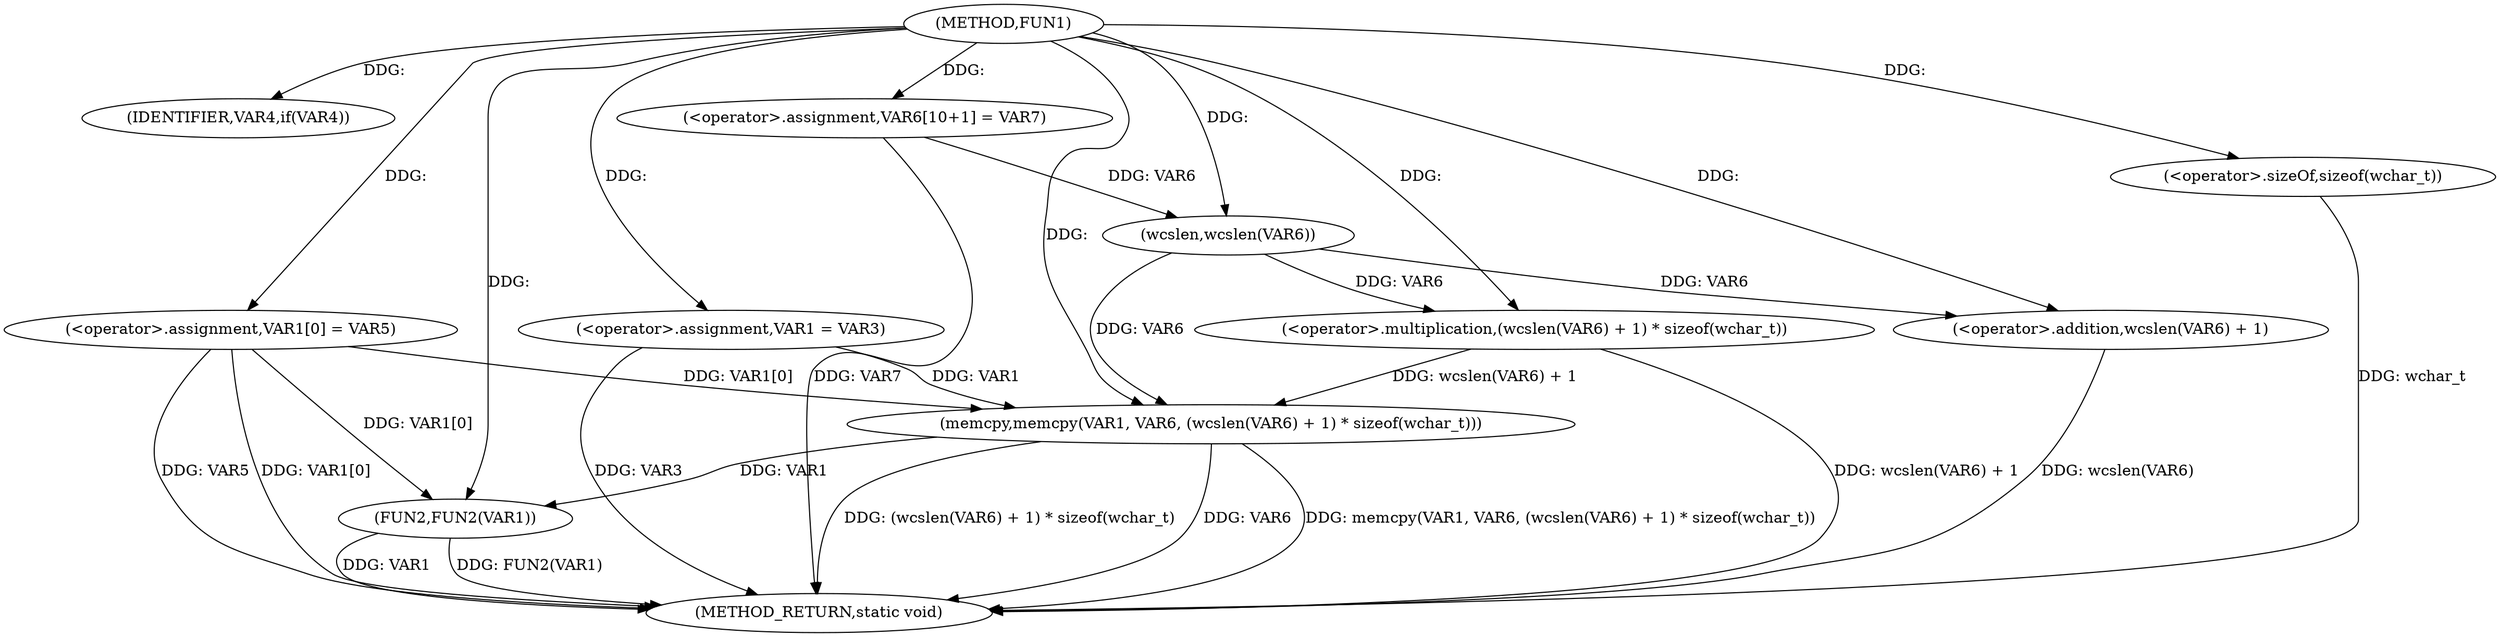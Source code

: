 digraph FUN1 {  
"1000100" [label = "(METHOD,FUN1)" ]
"1000133" [label = "(METHOD_RETURN,static void)" ]
"1000106" [label = "(IDENTIFIER,VAR4,if(VAR4))" ]
"1000108" [label = "(<operator>.assignment,VAR1 = VAR3)" ]
"1000111" [label = "(<operator>.assignment,VAR1[0] = VAR5)" ]
"1000118" [label = "(<operator>.assignment,VAR6[10+1] = VAR7)" ]
"1000121" [label = "(memcpy,memcpy(VAR1, VAR6, (wcslen(VAR6) + 1) * sizeof(wchar_t)))" ]
"1000124" [label = "(<operator>.multiplication,(wcslen(VAR6) + 1) * sizeof(wchar_t))" ]
"1000125" [label = "(<operator>.addition,wcslen(VAR6) + 1)" ]
"1000126" [label = "(wcslen,wcslen(VAR6))" ]
"1000129" [label = "(<operator>.sizeOf,sizeof(wchar_t))" ]
"1000131" [label = "(FUN2,FUN2(VAR1))" ]
  "1000124" -> "1000133"  [ label = "DDG: wcslen(VAR6) + 1"] 
  "1000111" -> "1000133"  [ label = "DDG: VAR1[0]"] 
  "1000129" -> "1000133"  [ label = "DDG: wchar_t"] 
  "1000125" -> "1000133"  [ label = "DDG: wcslen(VAR6)"] 
  "1000121" -> "1000133"  [ label = "DDG: VAR6"] 
  "1000131" -> "1000133"  [ label = "DDG: VAR1"] 
  "1000111" -> "1000133"  [ label = "DDG: VAR5"] 
  "1000121" -> "1000133"  [ label = "DDG: memcpy(VAR1, VAR6, (wcslen(VAR6) + 1) * sizeof(wchar_t))"] 
  "1000108" -> "1000133"  [ label = "DDG: VAR3"] 
  "1000118" -> "1000133"  [ label = "DDG: VAR7"] 
  "1000131" -> "1000133"  [ label = "DDG: FUN2(VAR1)"] 
  "1000121" -> "1000133"  [ label = "DDG: (wcslen(VAR6) + 1) * sizeof(wchar_t)"] 
  "1000100" -> "1000106"  [ label = "DDG: "] 
  "1000100" -> "1000108"  [ label = "DDG: "] 
  "1000100" -> "1000111"  [ label = "DDG: "] 
  "1000100" -> "1000118"  [ label = "DDG: "] 
  "1000111" -> "1000121"  [ label = "DDG: VAR1[0]"] 
  "1000108" -> "1000121"  [ label = "DDG: VAR1"] 
  "1000100" -> "1000121"  [ label = "DDG: "] 
  "1000126" -> "1000121"  [ label = "DDG: VAR6"] 
  "1000124" -> "1000121"  [ label = "DDG: wcslen(VAR6) + 1"] 
  "1000126" -> "1000124"  [ label = "DDG: VAR6"] 
  "1000100" -> "1000124"  [ label = "DDG: "] 
  "1000126" -> "1000125"  [ label = "DDG: VAR6"] 
  "1000118" -> "1000126"  [ label = "DDG: VAR6"] 
  "1000100" -> "1000126"  [ label = "DDG: "] 
  "1000100" -> "1000125"  [ label = "DDG: "] 
  "1000100" -> "1000129"  [ label = "DDG: "] 
  "1000111" -> "1000131"  [ label = "DDG: VAR1[0]"] 
  "1000121" -> "1000131"  [ label = "DDG: VAR1"] 
  "1000100" -> "1000131"  [ label = "DDG: "] 
}

